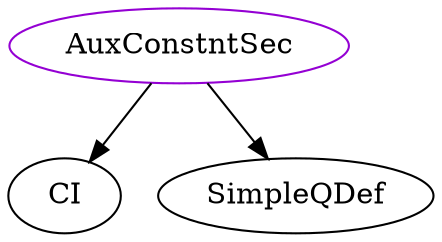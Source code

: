 digraph auxconstntsec{
AuxConstntSec	[shape=oval, color=darkviolet, label="AuxConstntSec"];
AuxConstntSec -> CI;
AuxConstntSec -> SimpleQDef;
}
